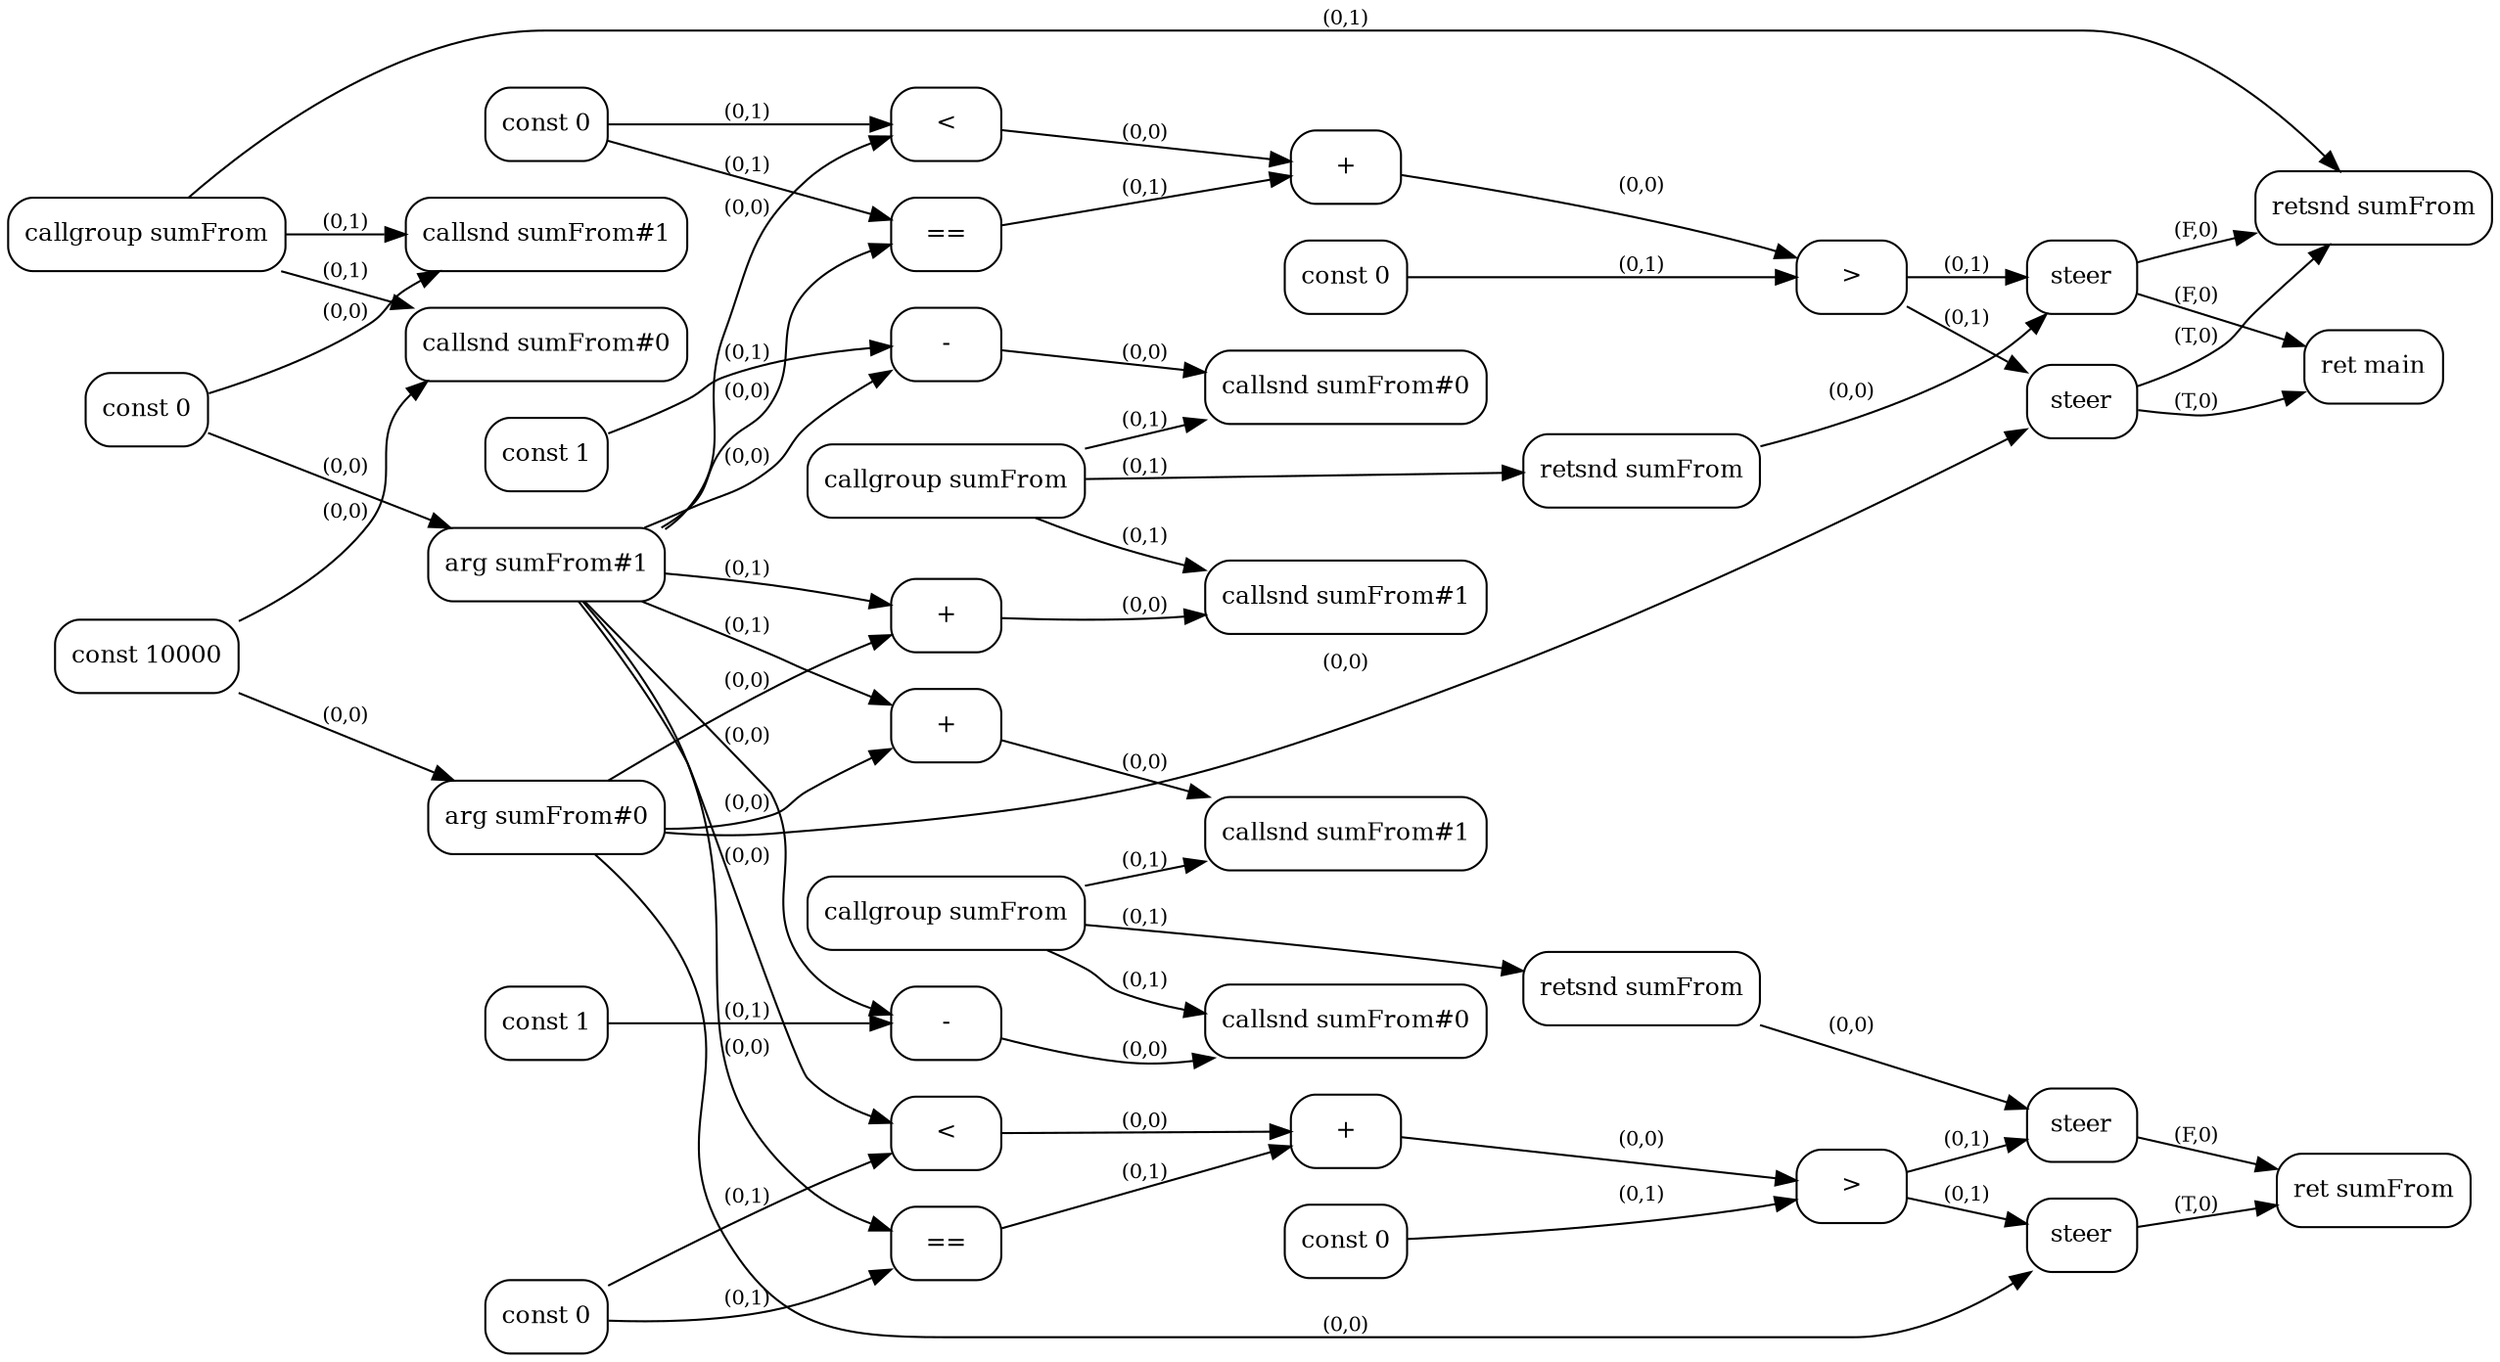 digraph G {
  rankdir=LR;
  node [shape=box, style=rounded, fontsize=12];
  n0 [label="const 10000"];
  n1 [label="const 0"];
  n2 [label="callgroup sumFrom"];
  n3 [label="callsnd sumFrom#0"];
  n4 [label="callsnd sumFrom#1"];
  n5 [label="retsnd sumFrom"];
  n6 [label="arg sumFrom#0"];
  n7 [label="arg sumFrom#1"];
  n8 [label="const 0"];
  n9 [label="<"];
  n10 [label="=="];
  n11 [label="+"];
  n12 [label="const 0"];
  n13 [label=">"];
  n14 [label="const 1"];
  n15 [label="-"];
  n16 [label="+"];
  n17 [label="callgroup sumFrom"];
  n18 [label="callsnd sumFrom#0"];
  n19 [label="callsnd sumFrom#1"];
  n20 [label="retsnd sumFrom"];
  n21 [label="steer"];
  n22 [label="steer"];
  n23 [label="ret main"];
  n24 [label="const 0"];
  n25 [label="<"];
  n26 [label="=="];
  n27 [label="+"];
  n28 [label="const 0"];
  n29 [label=">"];
  n30 [label="const 1"];
  n31 [label="-"];
  n32 [label="+"];
  n33 [label="callgroup sumFrom"];
  n34 [label="callsnd sumFrom#0"];
  n35 [label="callsnd sumFrom#1"];
  n36 [label="retsnd sumFrom"];
  n37 [label="steer"];
  n38 [label="steer"];
  n39 [label="ret sumFrom"];
  n0 -> n3 [label="(0,0)", fontsize=10];
  n2 -> n3 [label="(0,1)", fontsize=10];
  n1 -> n4 [label="(0,0)", fontsize=10];
  n2 -> n4 [label="(0,1)", fontsize=10];
  n21 -> n5 [label="(T,0)", fontsize=10];
  n22 -> n5 [label="(F,0)", fontsize=10];
  n2 -> n5 [label="(0,1)", fontsize=10];
  n0 -> n6 [label="(0,0)", fontsize=10];
  n1 -> n7 [label="(0,0)", fontsize=10];
  n7 -> n9 [label="(0,0)", fontsize=10];
  n8 -> n9 [label="(0,1)", fontsize=10];
  n7 -> n10 [label="(0,0)", fontsize=10];
  n8 -> n10 [label="(0,1)", fontsize=10];
  n9 -> n11 [label="(0,0)", fontsize=10];
  n10 -> n11 [label="(0,1)", fontsize=10];
  n11 -> n13 [label="(0,0)", fontsize=10];
  n12 -> n13 [label="(0,1)", fontsize=10];
  n7 -> n15 [label="(0,0)", fontsize=10];
  n14 -> n15 [label="(0,1)", fontsize=10];
  n6 -> n16 [label="(0,0)", fontsize=10];
  n7 -> n16 [label="(0,1)", fontsize=10];
  n15 -> n18 [label="(0,0)", fontsize=10];
  n17 -> n18 [label="(0,1)", fontsize=10];
  n16 -> n19 [label="(0,0)", fontsize=10];
  n17 -> n19 [label="(0,1)", fontsize=10];
  n17 -> n20 [label="(0,1)", fontsize=10];
  n6 -> n21 [label="(0,0)", fontsize=10];
  n13 -> n21 [label="(0,1)", fontsize=10];
  n20 -> n22 [label="(0,0)", fontsize=10];
  n13 -> n22 [label="(0,1)", fontsize=10];
  n21 -> n23 [label="(T,0)", fontsize=10];
  n22 -> n23 [label="(F,0)", fontsize=10];
  n7 -> n25 [label="(0,0)", fontsize=10];
  n24 -> n25 [label="(0,1)", fontsize=10];
  n7 -> n26 [label="(0,0)", fontsize=10];
  n24 -> n26 [label="(0,1)", fontsize=10];
  n25 -> n27 [label="(0,0)", fontsize=10];
  n26 -> n27 [label="(0,1)", fontsize=10];
  n27 -> n29 [label="(0,0)", fontsize=10];
  n28 -> n29 [label="(0,1)", fontsize=10];
  n7 -> n31 [label="(0,0)", fontsize=10];
  n30 -> n31 [label="(0,1)", fontsize=10];
  n6 -> n32 [label="(0,0)", fontsize=10];
  n7 -> n32 [label="(0,1)", fontsize=10];
  n31 -> n34 [label="(0,0)", fontsize=10];
  n33 -> n34 [label="(0,1)", fontsize=10];
  n32 -> n35 [label="(0,0)", fontsize=10];
  n33 -> n35 [label="(0,1)", fontsize=10];
  n33 -> n36 [label="(0,1)", fontsize=10];
  n6 -> n37 [label="(0,0)", fontsize=10];
  n29 -> n37 [label="(0,1)", fontsize=10];
  n36 -> n38 [label="(0,0)", fontsize=10];
  n29 -> n38 [label="(0,1)", fontsize=10];
  n37 -> n39 [label="(T,0)", fontsize=10];
  n38 -> n39 [label="(F,0)", fontsize=10];
}
